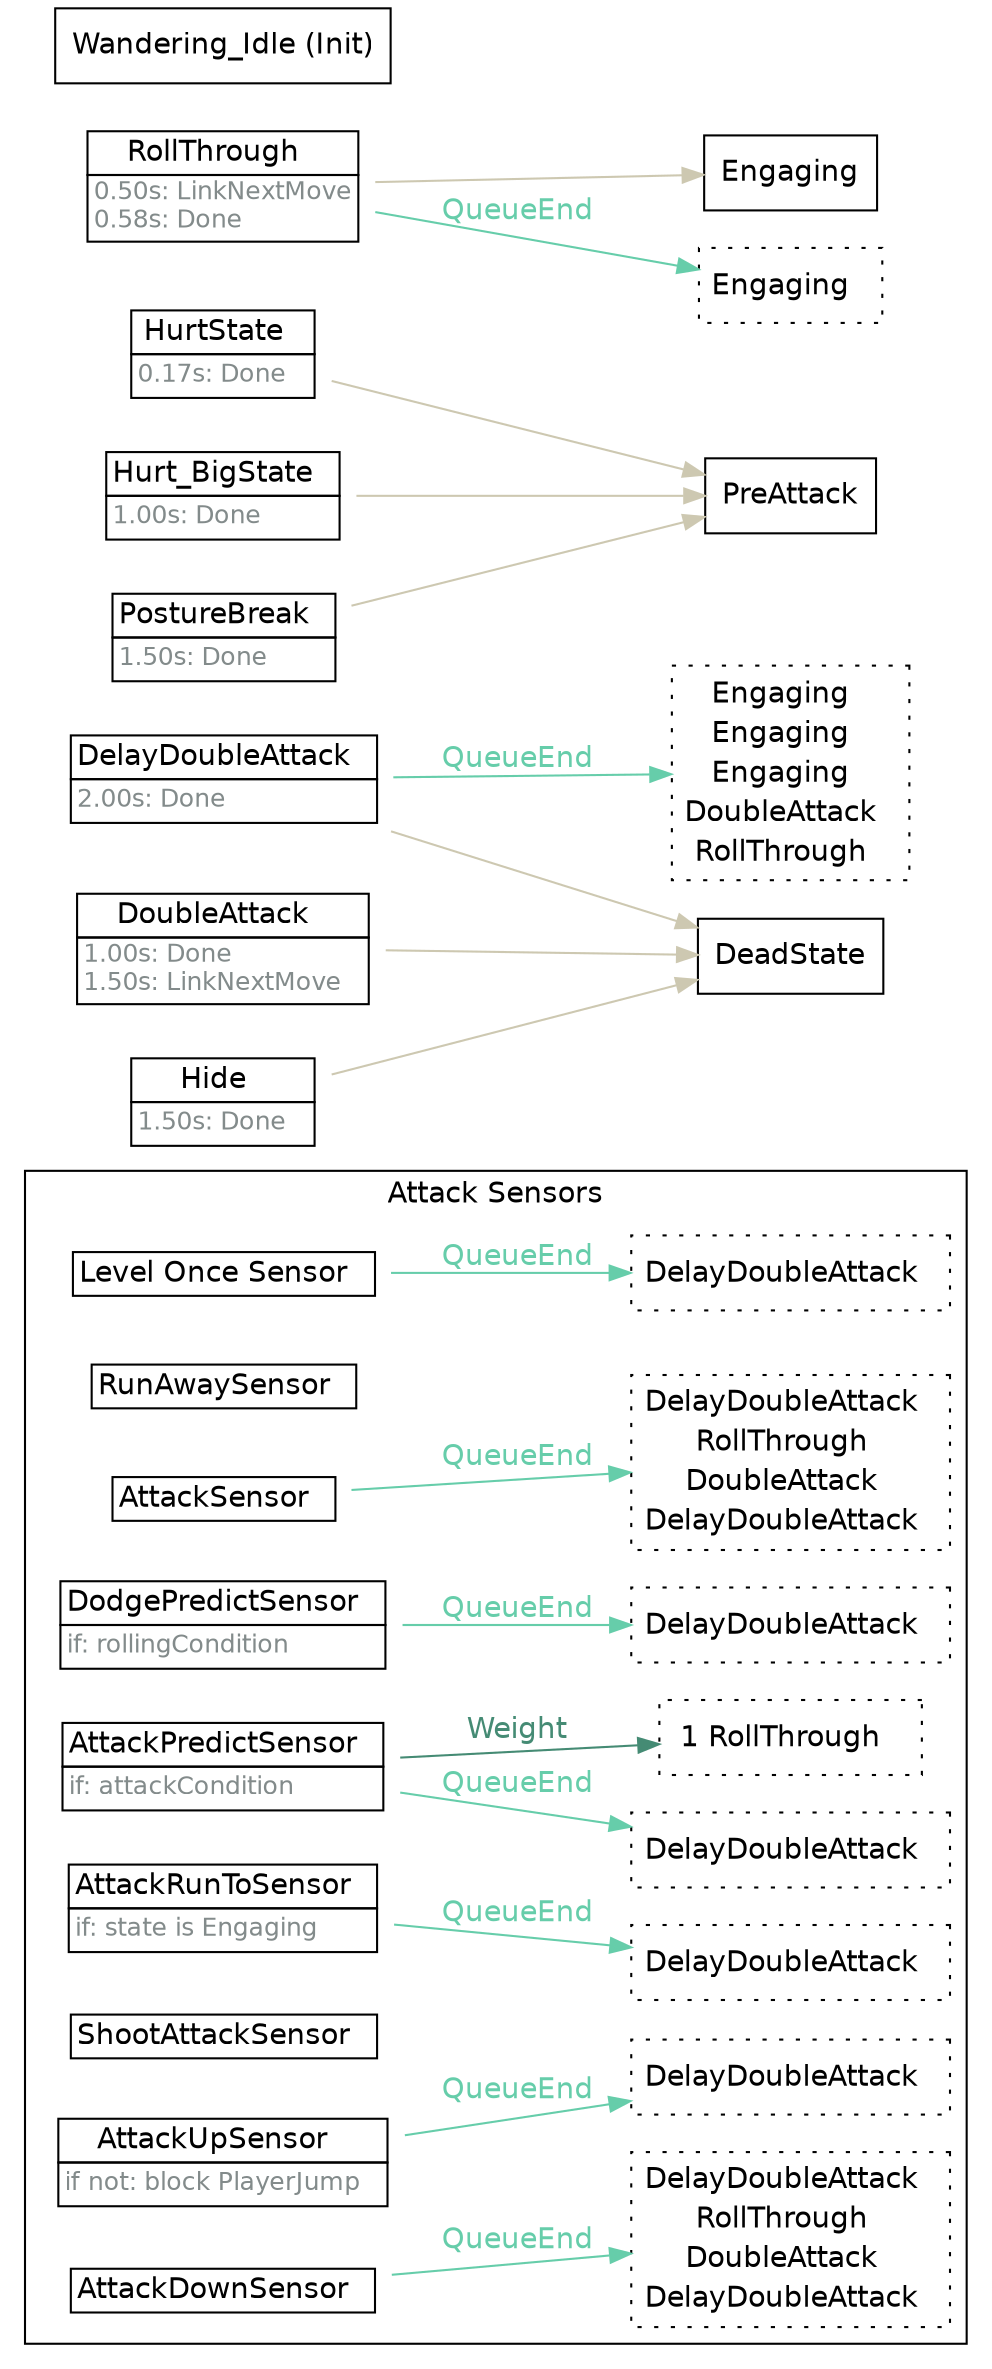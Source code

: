 strict digraph "Foo" {
	"rankdir"="LR";
	node ["shape"="box","fontname"="Helvetica"];
	edge ["fontname"="Helvetica"];
	subgraph "cluster_attacksensors" {
		"rank"="sink";
		"label"="Attack Sensors";
		"fontname"="Helvetica";
		"Level Once Sensor" ["shape"="plaintext","label"=<<TABLE border="0" cellspacing="0" cellborder="1" cellpadding="2"><TR><TD>Level Once Sensor  </TD></TR></TABLE>>]
		"Level Once Sensor_linked" ["shape"="box","style"="dotted","label"=<<TABLE border="0" cellspacing="0" cellborder="0" cellpadding="2"><TR><TD>DelayDoubleAttack  </TD></TR></TABLE>>,"margin"="0.05"]
		"Level Once Sensor" -> "Level Once Sensor_linked"  ["label"="QueueEnd","color"="aquamarine3","fontcolor"="aquamarine3"]
		"RunAwaySensor" ["shape"="plaintext","label"=<<TABLE border="0" cellspacing="0" cellborder="1" cellpadding="2"><TR><TD>RunAwaySensor  </TD></TR></TABLE>>]
		"AttackSensor" ["shape"="plaintext","label"=<<TABLE border="0" cellspacing="0" cellborder="1" cellpadding="2"><TR><TD>AttackSensor  </TD></TR></TABLE>>]
		"AttackSensor_linked" ["shape"="box","style"="dotted","label"=<<TABLE border="0" cellspacing="0" cellborder="0" cellpadding="2"><TR><TD>DelayDoubleAttack  </TD></TR><TR><TD>RollThrough  </TD></TR><TR><TD>DoubleAttack  </TD></TR><TR><TD>DelayDoubleAttack  </TD></TR></TABLE>>,"margin"="0.05"]
		"AttackSensor" -> "AttackSensor_linked"  ["label"="QueueEnd","color"="aquamarine3","fontcolor"="aquamarine3"]
		"DodgePredictSensor" ["shape"="plaintext","label"=<<TABLE border="0" cellspacing="0" cellborder="1" cellpadding="2"><TR><TD>DodgePredictSensor  </TD></TR><TR><TD align="left" balign="left"><FONT point-size="12" color="azure4">if: rollingCondition</FONT>  </TD></TR></TABLE>>]
		"DodgePredictSensor_linked" ["shape"="box","style"="dotted","label"=<<TABLE border="0" cellspacing="0" cellborder="0" cellpadding="2"><TR><TD>DelayDoubleAttack  </TD></TR></TABLE>>,"margin"="0.05"]
		"DodgePredictSensor" -> "DodgePredictSensor_linked"  ["label"="QueueEnd","color"="aquamarine3","fontcolor"="aquamarine3"]
		"AttackPredictSensor" ["shape"="plaintext","label"=<<TABLE border="0" cellspacing="0" cellborder="1" cellpadding="2"><TR><TD>AttackPredictSensor  </TD></TR><TR><TD align="left" balign="left"><FONT point-size="12" color="azure4">if: attackCondition</FONT>  </TD></TR></TABLE>>]
		"AttackPredictSensor_linked" ["shape"="box","style"="dotted","label"=<<TABLE border="0" cellspacing="0" cellborder="0" cellpadding="2"><TR><TD>DelayDoubleAttack  </TD></TR></TABLE>>,"margin"="0.05"]
		"AttackPredictSensor" -> "AttackPredictSensor_linked"  ["label"="QueueEnd","color"="aquamarine3","fontcolor"="aquamarine3"]
		"AttackPredictSensor_weight" ["shape"="box","style"="dotted","label"=<<TABLE border="0" cellspacing="0" cellborder="0" cellpadding="2"><TR><TD>1 RollThrough  </TD></TR></TABLE>>]
		"AttackPredictSensor" -> "AttackPredictSensor_weight"  ["label"="Weight","color"="aquamarine4","fontcolor"="aquamarine4"]
		"AttackRunToSensor" ["shape"="plaintext","label"=<<TABLE border="0" cellspacing="0" cellborder="1" cellpadding="2"><TR><TD>AttackRunToSensor  </TD></TR><TR><TD align="left" balign="left"><FONT point-size="12" color="azure4">if: state is Engaging</FONT>  </TD></TR></TABLE>>]
		"AttackRunToSensor_linked" ["shape"="box","style"="dotted","label"=<<TABLE border="0" cellspacing="0" cellborder="0" cellpadding="2"><TR><TD>DelayDoubleAttack  </TD></TR></TABLE>>,"margin"="0.05"]
		"AttackRunToSensor" -> "AttackRunToSensor_linked"  ["label"="QueueEnd","color"="aquamarine3","fontcolor"="aquamarine3"]
		"ShootAttackSensor" ["shape"="plaintext","label"=<<TABLE border="0" cellspacing="0" cellborder="1" cellpadding="2"><TR><TD>ShootAttackSensor  </TD></TR></TABLE>>]
		"AttackUpSensor" ["shape"="plaintext","label"=<<TABLE border="0" cellspacing="0" cellborder="1" cellpadding="2"><TR><TD>AttackUpSensor  </TD></TR><TR><TD align="left" balign="left"><FONT point-size="12" color="azure4">if not: block PlayerJump</FONT>  </TD></TR></TABLE>>]
		"AttackUpSensor_linked" ["shape"="box","style"="dotted","label"=<<TABLE border="0" cellspacing="0" cellborder="0" cellpadding="2"><TR><TD>DelayDoubleAttack  </TD></TR></TABLE>>,"margin"="0.05"]
		"AttackUpSensor" -> "AttackUpSensor_linked"  ["label"="QueueEnd","color"="aquamarine3","fontcolor"="aquamarine3"]
		"AttackDownSensor" ["shape"="plaintext","label"=<<TABLE border="0" cellspacing="0" cellborder="1" cellpadding="2"><TR><TD>AttackDownSensor  </TD></TR></TABLE>>]
		"AttackDownSensor_linked" ["shape"="box","style"="dotted","label"=<<TABLE border="0" cellspacing="0" cellborder="0" cellpadding="2"><TR><TD>DelayDoubleAttack  </TD></TR><TR><TD>RollThrough  </TD></TR><TR><TD>DoubleAttack  </TD></TR><TR><TD>DelayDoubleAttack  </TD></TR></TABLE>>,"margin"="0.05"]
		"AttackDownSensor" -> "AttackDownSensor_linked"  ["label"="QueueEnd","color"="aquamarine3","fontcolor"="aquamarine3"]
	}
	
	"DelayDoubleAttack" -> "DeadState"  ["color"="cornsilk3","fontcolor"="cornsilk3"]
	"DelayDoubleAttack_linked" ["shape"="box","style"="dotted","label"=<<TABLE border="0" cellspacing="0" cellborder="0" cellpadding="2"><TR><TD>Engaging  </TD></TR><TR><TD>Engaging  </TD></TR><TR><TD>Engaging  </TD></TR><TR><TD>DoubleAttack  </TD></TR><TR><TD>RollThrough  </TD></TR></TABLE>>,"margin"="0.05"]
	"DelayDoubleAttack" -> "DelayDoubleAttack_linked"  ["label"="QueueEnd","color"="aquamarine3","fontcolor"="aquamarine3"]
	"DelayDoubleAttack" ["shape"="plaintext","label"=<<TABLE border="0" cellspacing="0" cellborder="1" cellpadding="2"><TR><TD>DelayDoubleAttack  </TD></TR><TR><TD align="left" balign="left"><FONT point-size="12" color="azure4">2.00s: Done</FONT>  </TD></TR></TABLE>>]
	"DoubleAttack" -> "DeadState"  ["color"="cornsilk3","fontcolor"="cornsilk3"]
	"DoubleAttack" ["shape"="plaintext","label"=<<TABLE border="0" cellspacing="0" cellborder="1" cellpadding="2"><TR><TD>DoubleAttack  </TD></TR><TR><TD align="left" balign="left"><FONT point-size="12" color="azure4">1.00s: Done<br/>1.50s: LinkNextMove</FONT>  </TD></TR></TABLE>>]
	"Hide" -> "DeadState"  ["color"="cornsilk3","fontcolor"="cornsilk3"]
	"Hide" ["shape"="plaintext","label"=<<TABLE border="0" cellspacing="0" cellborder="1" cellpadding="2"><TR><TD>Hide  </TD></TR><TR><TD align="left" balign="left"><FONT point-size="12" color="azure4">1.50s: Done</FONT>  </TD></TR></TABLE>>]
	"HurtState" -> "PreAttack"  ["color"="cornsilk3","fontcolor"="cornsilk3"]
	"HurtState" ["shape"="plaintext","label"=<<TABLE border="0" cellspacing="0" cellborder="1" cellpadding="2"><TR><TD>HurtState  </TD></TR><TR><TD align="left" balign="left"><FONT point-size="12" color="azure4">0.17s: Done</FONT>  </TD></TR></TABLE>>]
	"Hurt_BigState" -> "PreAttack"  ["color"="cornsilk3","fontcolor"="cornsilk3"]
	"Hurt_BigState" ["shape"="plaintext","label"=<<TABLE border="0" cellspacing="0" cellborder="1" cellpadding="2"><TR><TD>Hurt_BigState  </TD></TR><TR><TD align="left" balign="left"><FONT point-size="12" color="azure4">1.00s: Done</FONT>  </TD></TR></TABLE>>]
	"PostureBreak" -> "PreAttack"  ["color"="cornsilk3","fontcolor"="cornsilk3"]
	"PostureBreak" ["shape"="plaintext","label"=<<TABLE border="0" cellspacing="0" cellborder="1" cellpadding="2"><TR><TD>PostureBreak  </TD></TR><TR><TD align="left" balign="left"><FONT point-size="12" color="azure4">1.50s: Done</FONT>  </TD></TR></TABLE>>]
	"RollThrough" -> "Engaging"  ["color"="cornsilk3","fontcolor"="cornsilk3"]
	"RollThrough_linked" ["shape"="box","style"="dotted","label"=<<TABLE border="0" cellspacing="0" cellborder="0" cellpadding="2"><TR><TD>Engaging  </TD></TR></TABLE>>,"margin"="0.05"]
	"RollThrough" -> "RollThrough_linked"  ["label"="QueueEnd","color"="aquamarine3","fontcolor"="aquamarine3"]
	"RollThrough" ["shape"="plaintext","label"=<<TABLE border="0" cellspacing="0" cellborder="1" cellpadding="2"><TR><TD>RollThrough  </TD></TR><TR><TD align="left" balign="left"><FONT point-size="12" color="azure4">0.50s: LinkNextMove<br/>0.58s: Done</FONT>  </TD></TR></TABLE>>]
	"Wandering_Idle" ["label"="Wandering_Idle (Init)"]
}
